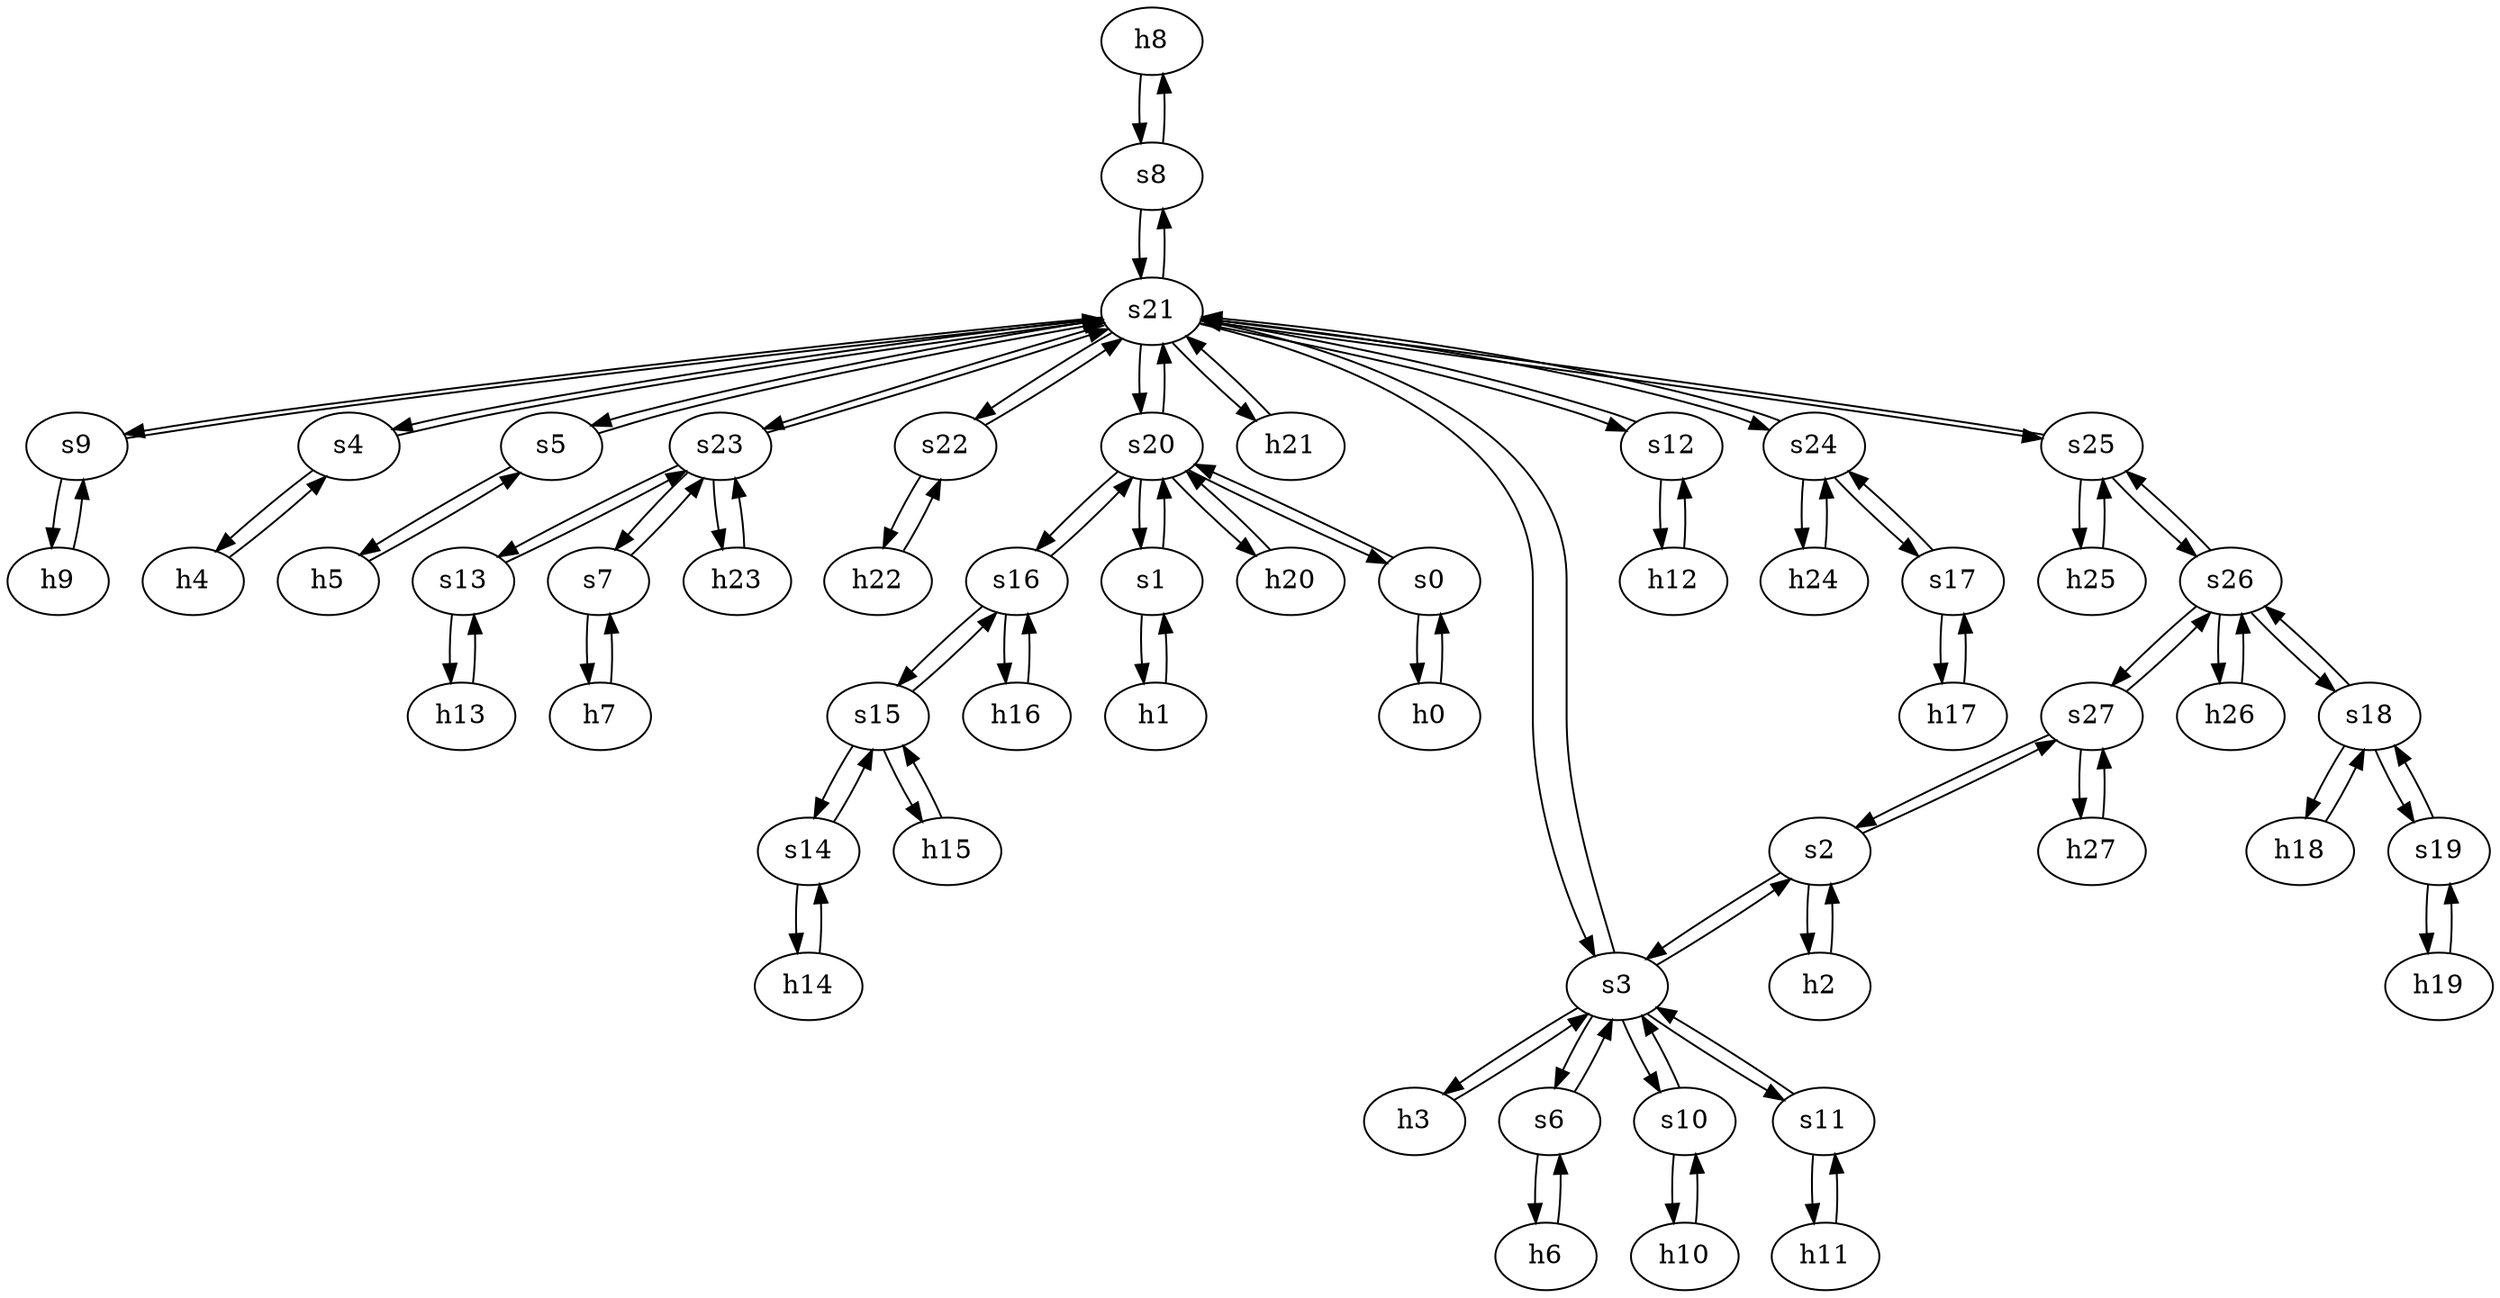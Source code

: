 strict digraph Gambia {
	h8	 [ip="111.0.8.8",
		mac="00:00:00:00:8:8",
		type=host];
	s8	 [id=8,
		type=switch];
	h8 -> s8	 [capacity="1Gbps",
		cost=1,
		dst_port=1,
		src_port=1];
	h9	 [ip="111.0.9.9",
		mac="00:00:00:00:9:9",
		type=host];
	s9	 [id=9,
		type=switch];
	h9 -> s9	 [capacity="1Gbps",
		cost=1,
		dst_port=1,
		src_port=1];
	h26	 [ip="111.0.26.26",
		mac="00:00:00:00:26:26",
		type=host];
	s26	 [id=26,
		type=switch];
	h26 -> s26	 [capacity="1Gbps",
		cost=1,
		dst_port=1,
		src_port=1];
	h2	 [ip="111.0.2.2",
		mac="00:00:00:00:2:2",
		type=host];
	s2	 [id=2,
		type=switch];
	h2 -> s2	 [capacity="1Gbps",
		cost=1,
		dst_port=1,
		src_port=1];
	h3	 [ip="111.0.3.3",
		mac="00:00:00:00:3:3",
		type=host];
	s3	 [id=3,
		type=switch];
	h3 -> s3	 [capacity="1Gbps",
		cost=1,
		dst_port=1,
		src_port=1];
	h0	 [ip="111.0.0.0",
		mac="00:00:00:00:0:0",
		type=host];
	s0	 [id=0,
		type=switch];
	h0 -> s0	 [capacity="1Gbps",
		cost=1,
		dst_port=1,
		src_port=1];
	h1	 [ip="111.0.1.1",
		mac="00:00:00:00:1:1",
		type=host];
	s1	 [id=1,
		type=switch];
	h1 -> s1	 [capacity="1Gbps",
		cost=1,
		dst_port=1,
		src_port=1];
	h6	 [ip="111.0.6.6",
		mac="00:00:00:00:6:6",
		type=host];
	s6	 [id=6,
		type=switch];
	h6 -> s6	 [capacity="1Gbps",
		cost=1,
		dst_port=1,
		src_port=1];
	h7	 [ip="111.0.7.7",
		mac="00:00:00:00:7:7",
		type=host];
	s7	 [id=7,
		type=switch];
	h7 -> s7	 [capacity="1Gbps",
		cost=1,
		dst_port=1,
		src_port=1];
	h4	 [ip="111.0.4.4",
		mac="00:00:00:00:4:4",
		type=host];
	s4	 [id=4,
		type=switch];
	h4 -> s4	 [capacity="1Gbps",
		cost=1,
		dst_port=1,
		src_port=1];
	h5	 [ip="111.0.5.5",
		mac="00:00:00:00:5:5",
		type=host];
	s5	 [id=5,
		type=switch];
	h5 -> s5	 [capacity="1Gbps",
		cost=1,
		dst_port=1,
		src_port=1];
	h23	 [ip="111.0.23.23",
		mac="00:00:00:00:23:23",
		type=host];
	s23	 [id=23,
		type=switch];
	h23 -> s23	 [capacity="1Gbps",
		cost=1,
		dst_port=1,
		src_port=1];
	h22	 [ip="111.0.22.22",
		mac="00:00:00:00:22:22",
		type=host];
	s22	 [id=22,
		type=switch];
	h22 -> s22	 [capacity="1Gbps",
		cost=1,
		dst_port=1,
		src_port=1];
	h21	 [ip="111.0.21.21",
		mac="00:00:00:00:21:21",
		type=host];
	s21	 [id=21,
		type=switch];
	h21 -> s21	 [capacity="1Gbps",
		cost=1,
		dst_port=1,
		src_port=1];
	s9 -> s21	 [capacity="1Gbps",
		cost=1,
		dst_port=6,
		src_port=2];
	s9 -> h9	 [capacity="1Gbps",
		cost=1,
		dst_port=1,
		src_port=1];
	s8 -> s21	 [capacity="1Gbps",
		cost=1,
		dst_port=5,
		src_port=2];
	s8 -> h8	 [capacity="1Gbps",
		cost=1,
		dst_port=1,
		src_port=1];
	s3 -> h3	 [capacity="1Gbps",
		cost=1,
		dst_port=1,
		src_port=1];
	s10	 [id=10,
		type=switch];
	s3 -> s10	 [capacity="1Gbps",
		cost=1,
		dst_port=2,
		src_port=4];
	s3 -> s21	 [capacity="1Gbps",
		cost=1,
		dst_port=2,
		src_port=6];
	s3 -> s6	 [capacity="1Gbps",
		cost=1,
		dst_port=2,
		src_port=5];
	s3 -> s2	 [capacity="1Gbps",
		cost=1,
		dst_port=2,
		src_port=2];
	s11	 [id=11,
		type=switch];
	s3 -> s11	 [capacity="1Gbps",
		cost=1,
		dst_port=2,
		src_port=3];
	s2 -> h2	 [capacity="1Gbps",
		cost=1,
		dst_port=1,
		src_port=1];
	s2 -> s3	 [capacity="1Gbps",
		cost=1,
		dst_port=2,
		src_port=2];
	s27	 [id=27,
		type=switch];
	s2 -> s27	 [capacity="1Gbps",
		cost=1,
		dst_port=2,
		src_port=3];
	s20	 [id=20,
		type=switch];
	s1 -> s20	 [capacity="1Gbps",
		cost=1,
		dst_port=3,
		src_port=2];
	s1 -> h1	 [capacity="1Gbps",
		cost=1,
		dst_port=1,
		src_port=1];
	s0 -> s20	 [capacity="1Gbps",
		cost=1,
		dst_port=2,
		src_port=2];
	s0 -> h0	 [capacity="1Gbps",
		cost=1,
		dst_port=1,
		src_port=1];
	s7 -> h7	 [capacity="1Gbps",
		cost=1,
		dst_port=1,
		src_port=1];
	s7 -> s23	 [capacity="1Gbps",
		cost=1,
		dst_port=2,
		src_port=2];
	s6 -> h6	 [capacity="1Gbps",
		cost=1,
		dst_port=1,
		src_port=1];
	s6 -> s3	 [capacity="1Gbps",
		cost=1,
		dst_port=5,
		src_port=2];
	s5 -> s21	 [capacity="1Gbps",
		cost=1,
		dst_port=4,
		src_port=2];
	s5 -> h5	 [capacity="1Gbps",
		cost=1,
		dst_port=1,
		src_port=1];
	s4 -> h4	 [capacity="1Gbps",
		cost=1,
		dst_port=1,
		src_port=1];
	s4 -> s21	 [capacity="1Gbps",
		cost=1,
		dst_port=3,
		src_port=2];
	h20	 [ip="111.0.20.20",
		mac="00:00:00:00:20:20",
		type=host];
	h20 -> s20	 [capacity="1Gbps",
		cost=1,
		dst_port=1,
		src_port=1];
	s19	 [id=19,
		type=switch];
	s18	 [id=18,
		type=switch];
	s19 -> s18	 [capacity="1Gbps",
		cost=1,
		dst_port=3,
		src_port=2];
	h19	 [ip="111.0.19.19",
		mac="00:00:00:00:19:19",
		type=host];
	s19 -> h19	 [capacity="1Gbps",
		cost=1,
		dst_port=1,
		src_port=1];
	h18	 [ip="111.0.18.18",
		mac="00:00:00:00:18:18",
		type=host];
	s18 -> h18	 [capacity="1Gbps",
		cost=1,
		dst_port=1,
		src_port=1];
	s18 -> s19	 [capacity="1Gbps",
		cost=1,
		dst_port=2,
		src_port=3];
	s18 -> s26	 [capacity="1Gbps",
		cost=1,
		dst_port=2,
		src_port=2];
	s13	 [id=13,
		type=switch];
	s13 -> s23	 [capacity="1Gbps",
		cost=1,
		dst_port=3,
		src_port=2];
	h13	 [ip="111.0.13.13",
		mac="00:00:00:00:13:13",
		type=host];
	s13 -> h13	 [capacity="1Gbps",
		cost=1,
		dst_port=1,
		src_port=1];
	s12	 [id=12,
		type=switch];
	h12	 [ip="111.0.12.12",
		mac="00:00:00:00:12:12",
		type=host];
	s12 -> h12	 [capacity="1Gbps",
		cost=1,
		dst_port=1,
		src_port=1];
	s12 -> s21	 [capacity="1Gbps",
		cost=1,
		dst_port=7,
		src_port=2];
	s11 -> s3	 [capacity="1Gbps",
		cost=1,
		dst_port=3,
		src_port=2];
	h11	 [ip="111.0.11.11",
		mac="00:00:00:00:11:11",
		type=host];
	s11 -> h11	 [capacity="1Gbps",
		cost=1,
		dst_port=1,
		src_port=1];
	s10 -> s3	 [capacity="1Gbps",
		cost=1,
		dst_port=4,
		src_port=2];
	h10	 [ip="111.0.10.10",
		mac="00:00:00:00:10:10",
		type=host];
	s10 -> h10	 [capacity="1Gbps",
		cost=1,
		dst_port=1,
		src_port=1];
	s17	 [id=17,
		type=switch];
	s24	 [id=24,
		type=switch];
	s17 -> s24	 [capacity="1Gbps",
		cost=1,
		dst_port=2,
		src_port=2];
	h17	 [ip="111.0.17.17",
		mac="00:00:00:00:17:17",
		type=host];
	s17 -> h17	 [capacity="1Gbps",
		cost=1,
		dst_port=1,
		src_port=1];
	s16	 [id=16,
		type=switch];
	s16 -> s20	 [capacity="1Gbps",
		cost=1,
		dst_port=4,
		src_port=3];
	h16	 [ip="111.0.16.16",
		mac="00:00:00:00:16:16",
		type=host];
	s16 -> h16	 [capacity="1Gbps",
		cost=1,
		dst_port=1,
		src_port=1];
	s15	 [id=15,
		type=switch];
	s16 -> s15	 [capacity="1Gbps",
		cost=1,
		dst_port=3,
		src_port=2];
	s14	 [id=14,
		type=switch];
	s15 -> s14	 [capacity="1Gbps",
		cost=1,
		dst_port=2,
		src_port=2];
	h15	 [ip="111.0.15.15",
		mac="00:00:00:00:15:15",
		type=host];
	s15 -> h15	 [capacity="1Gbps",
		cost=1,
		dst_port=1,
		src_port=1];
	s15 -> s16	 [capacity="1Gbps",
		cost=1,
		dst_port=2,
		src_port=3];
	h14	 [ip="111.0.14.14",
		mac="00:00:00:00:14:14",
		type=host];
	s14 -> h14	 [capacity="1Gbps",
		cost=1,
		dst_port=1,
		src_port=1];
	s14 -> s15	 [capacity="1Gbps",
		cost=1,
		dst_port=2,
		src_port=2];
	h25	 [ip="111.0.25.25",
		mac="00:00:00:00:25:25",
		type=host];
	s25	 [id=25,
		type=switch];
	h25 -> s25	 [capacity="1Gbps",
		cost=1,
		dst_port=1,
		src_port=1];
	h18 -> s18	 [capacity="1Gbps",
		cost=1,
		dst_port=1,
		src_port=1];
	h19 -> s19	 [capacity="1Gbps",
		cost=1,
		dst_port=1,
		src_port=1];
	s25 -> s21	 [capacity="1Gbps",
		cost=1,
		dst_port=12,
		src_port=2];
	s25 -> h25	 [capacity="1Gbps",
		cost=1,
		dst_port=1,
		src_port=1];
	s25 -> s26	 [capacity="1Gbps",
		cost=1,
		dst_port=3,
		src_port=3];
	h10 -> s10	 [capacity="1Gbps",
		cost=1,
		dst_port=1,
		src_port=1];
	h11 -> s11	 [capacity="1Gbps",
		cost=1,
		dst_port=1,
		src_port=1];
	h12 -> s12	 [capacity="1Gbps",
		cost=1,
		dst_port=1,
		src_port=1];
	h13 -> s13	 [capacity="1Gbps",
		cost=1,
		dst_port=1,
		src_port=1];
	h14 -> s14	 [capacity="1Gbps",
		cost=1,
		dst_port=1,
		src_port=1];
	h15 -> s15	 [capacity="1Gbps",
		cost=1,
		dst_port=1,
		src_port=1];
	h16 -> s16	 [capacity="1Gbps",
		cost=1,
		dst_port=1,
		src_port=1];
	h17 -> s17	 [capacity="1Gbps",
		cost=1,
		dst_port=1,
		src_port=1];
	s22 -> s21	 [capacity="1Gbps",
		cost=1,
		dst_port=9,
		src_port=2];
	s22 -> h22	 [capacity="1Gbps",
		cost=1,
		dst_port=1,
		src_port=1];
	s23 -> s21	 [capacity="1Gbps",
		cost=1,
		dst_port=10,
		src_port=4];
	s23 -> s7	 [capacity="1Gbps",
		cost=1,
		dst_port=2,
		src_port=2];
	s23 -> h23	 [capacity="1Gbps",
		cost=1,
		dst_port=1,
		src_port=1];
	s23 -> s13	 [capacity="1Gbps",
		cost=1,
		dst_port=2,
		src_port=3];
	s20 -> h20	 [capacity="1Gbps",
		cost=1,
		dst_port=1,
		src_port=1];
	s20 -> s1	 [capacity="1Gbps",
		cost=1,
		dst_port=2,
		src_port=3];
	s20 -> s21	 [capacity="1Gbps",
		cost=1,
		dst_port=8,
		src_port=5];
	s20 -> s0	 [capacity="1Gbps",
		cost=1,
		dst_port=2,
		src_port=2];
	s20 -> s16	 [capacity="1Gbps",
		cost=1,
		dst_port=3,
		src_port=4];
	s21 -> s9	 [capacity="1Gbps",
		cost=1,
		dst_port=2,
		src_port=6];
	s21 -> s12	 [capacity="1Gbps",
		cost=1,
		dst_port=2,
		src_port=7];
	s21 -> s8	 [capacity="1Gbps",
		cost=1,
		dst_port=2,
		src_port=5];
	s21 -> s20	 [capacity="1Gbps",
		cost=1,
		dst_port=5,
		src_port=8];
	s21 -> s23	 [capacity="1Gbps",
		cost=1,
		dst_port=4,
		src_port=10];
	s21 -> s24	 [capacity="1Gbps",
		cost=1,
		dst_port=3,
		src_port=11];
	s21 -> s3	 [capacity="1Gbps",
		cost=1,
		dst_port=6,
		src_port=2];
	s21 -> s4	 [capacity="1Gbps",
		cost=1,
		dst_port=2,
		src_port=3];
	s21 -> h21	 [capacity="1Gbps",
		cost=1,
		dst_port=1,
		src_port=1];
	s21 -> s5	 [capacity="1Gbps",
		cost=1,
		dst_port=2,
		src_port=4];
	s21 -> s25	 [capacity="1Gbps",
		cost=1,
		dst_port=2,
		src_port=12];
	s21 -> s22	 [capacity="1Gbps",
		cost=1,
		dst_port=2,
		src_port=9];
	s26 -> s18	 [capacity="1Gbps",
		cost=1,
		dst_port=2,
		src_port=2];
	s26 -> s27	 [capacity="1Gbps",
		cost=1,
		dst_port=3,
		src_port=4];
	s26 -> s25	 [capacity="1Gbps",
		cost=1,
		dst_port=3,
		src_port=3];
	s26 -> h26	 [capacity="1Gbps",
		cost=1,
		dst_port=1,
		src_port=1];
	h27	 [ip="111.0.27.27",
		mac="00:00:00:00:27:27",
		type=host];
	s27 -> h27	 [capacity="1Gbps",
		cost=1,
		dst_port=1,
		src_port=1];
	s27 -> s2	 [capacity="1Gbps",
		cost=1,
		dst_port=3,
		src_port=2];
	s27 -> s26	 [capacity="1Gbps",
		cost=1,
		dst_port=4,
		src_port=3];
	s24 -> s21	 [capacity="1Gbps",
		cost=1,
		dst_port=11,
		src_port=3];
	h24	 [ip="111.0.24.24",
		mac="00:00:00:00:24:24",
		type=host];
	s24 -> h24	 [capacity="1Gbps",
		cost=1,
		dst_port=1,
		src_port=1];
	s24 -> s17	 [capacity="1Gbps",
		cost=1,
		dst_port=2,
		src_port=2];
	h24 -> s24	 [capacity="1Gbps",
		cost=1,
		dst_port=1,
		src_port=1];
	h27 -> s27	 [capacity="1Gbps",
		cost=1,
		dst_port=1,
		src_port=1];
}
